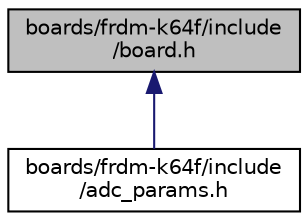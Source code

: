 digraph "boards/frdm-k64f/include/board.h"
{
 // LATEX_PDF_SIZE
  edge [fontname="Helvetica",fontsize="10",labelfontname="Helvetica",labelfontsize="10"];
  node [fontname="Helvetica",fontsize="10",shape=record];
  Node1 [label="boards/frdm-k64f/include\l/board.h",height=0.2,width=0.4,color="black", fillcolor="grey75", style="filled", fontcolor="black",tooltip="Board specific definitions for the FRDM-K64F."];
  Node1 -> Node2 [dir="back",color="midnightblue",fontsize="10",style="solid",fontname="Helvetica"];
  Node2 [label="boards/frdm-k64f/include\l/adc_params.h",height=0.2,width=0.4,color="black", fillcolor="white", style="filled",URL="$frdm-k64f_2include_2adc__params_8h.html",tooltip="Board specific configuration of direct mapped ADC."];
}
